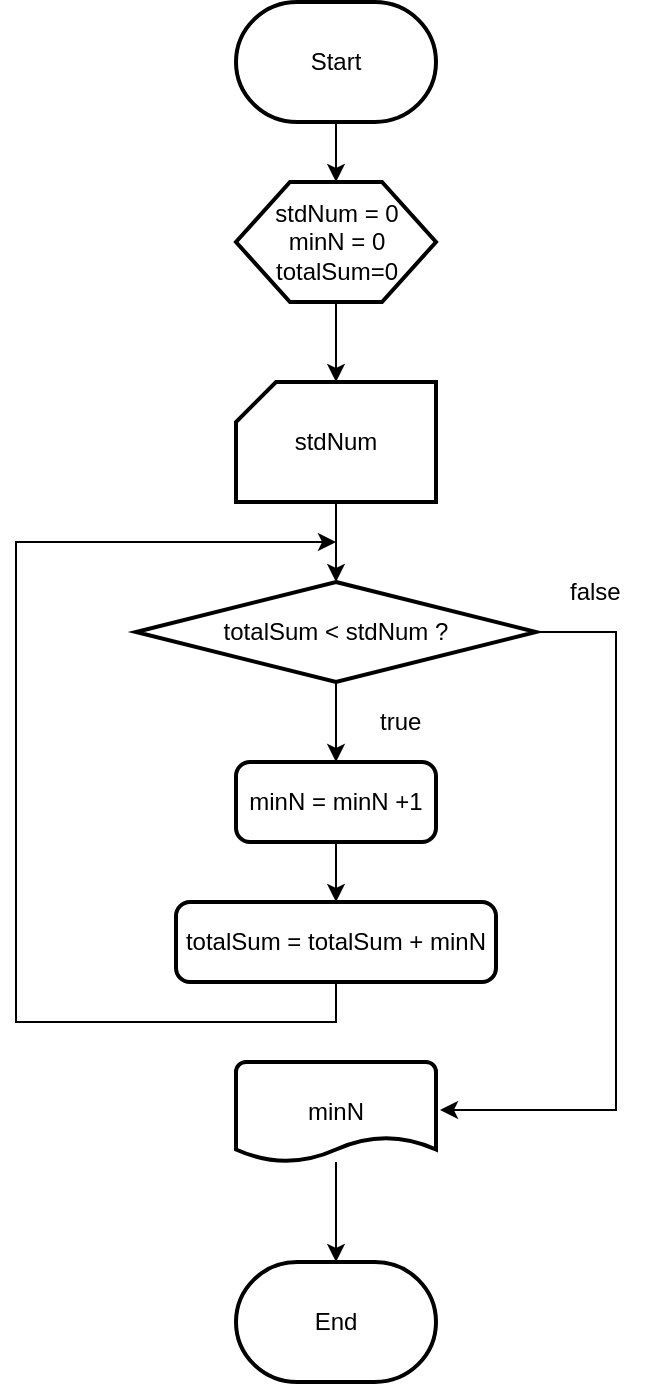 <mxfile version="12.0.2" type="device" pages="1"><diagram id="Pc599Xu5KH4CWp6fJcuE" name="페이지-1"><mxGraphModel dx="1408" dy="748" grid="1" gridSize="10" guides="1" tooltips="1" connect="1" arrows="1" fold="1" page="1" pageScale="1" pageWidth="650" pageHeight="600" math="0" shadow="0"><root><mxCell id="0"/><mxCell id="1" parent="0"/><mxCell id="t7NE8frAIOB3cTsYh2-P-11" value="" style="edgeStyle=orthogonalEdgeStyle;rounded=0;orthogonalLoop=1;jettySize=auto;html=1;fontColor=#000000;" edge="1" parent="1" source="t7NE8frAIOB3cTsYh2-P-2" target="t7NE8frAIOB3cTsYh2-P-4"><mxGeometry relative="1" as="geometry"/></mxCell><mxCell id="t7NE8frAIOB3cTsYh2-P-2" value="Start" style="strokeWidth=2;html=1;shape=mxgraph.flowchart.terminator;whiteSpace=wrap;" vertex="1" parent="1"><mxGeometry x="180" y="20" width="100" height="60" as="geometry"/></mxCell><mxCell id="t7NE8frAIOB3cTsYh2-P-3" value="End" style="strokeWidth=2;html=1;shape=mxgraph.flowchart.terminator;whiteSpace=wrap;" vertex="1" parent="1"><mxGeometry x="180" y="650" width="100" height="60" as="geometry"/></mxCell><mxCell id="t7NE8frAIOB3cTsYh2-P-12" value="" style="edgeStyle=orthogonalEdgeStyle;rounded=0;orthogonalLoop=1;jettySize=auto;html=1;fontColor=#000000;" edge="1" parent="1" source="t7NE8frAIOB3cTsYh2-P-4" target="t7NE8frAIOB3cTsYh2-P-5"><mxGeometry relative="1" as="geometry"/></mxCell><mxCell id="t7NE8frAIOB3cTsYh2-P-4" value="stdNum = 0&lt;br&gt;minN = 0&lt;br&gt;totalSum=0" style="verticalLabelPosition=middle;verticalAlign=middle;html=1;strokeWidth=2;shape=hexagon;perimeter=hexagonPerimeter2;arcSize=6;size=0.27;labelPosition=center;align=center;" vertex="1" parent="1"><mxGeometry x="180" y="110" width="100" height="60" as="geometry"/></mxCell><mxCell id="t7NE8frAIOB3cTsYh2-P-13" value="" style="edgeStyle=orthogonalEdgeStyle;rounded=0;orthogonalLoop=1;jettySize=auto;html=1;fontColor=#000000;" edge="1" parent="1" source="t7NE8frAIOB3cTsYh2-P-5" target="t7NE8frAIOB3cTsYh2-P-6"><mxGeometry relative="1" as="geometry"/></mxCell><mxCell id="t7NE8frAIOB3cTsYh2-P-5" value="stdNum" style="verticalLabelPosition=middle;verticalAlign=middle;html=1;strokeWidth=2;shape=card;whiteSpace=wrap;size=20;arcSize=12;labelPosition=center;align=center;fontColor=#000000;textDirection=ltr;" vertex="1" parent="1"><mxGeometry x="180" y="210" width="100" height="60" as="geometry"/></mxCell><mxCell id="t7NE8frAIOB3cTsYh2-P-8" value="" style="edgeStyle=orthogonalEdgeStyle;rounded=0;orthogonalLoop=1;jettySize=auto;html=1;fontColor=#000000;" edge="1" parent="1" source="t7NE8frAIOB3cTsYh2-P-6" target="t7NE8frAIOB3cTsYh2-P-9"><mxGeometry relative="1" as="geometry"><mxPoint x="240" y="430" as="targetPoint"/></mxGeometry></mxCell><mxCell id="t7NE8frAIOB3cTsYh2-P-23" value="" style="edgeStyle=orthogonalEdgeStyle;rounded=0;orthogonalLoop=1;jettySize=auto;html=1;fontColor=#000000;entryX=1.02;entryY=0.48;entryDx=0;entryDy=0;entryPerimeter=0;" edge="1" parent="1" source="t7NE8frAIOB3cTsYh2-P-6" target="t7NE8frAIOB3cTsYh2-P-24"><mxGeometry relative="1" as="geometry"><mxPoint x="350" y="560" as="targetPoint"/><Array as="points"><mxPoint x="370" y="335"/><mxPoint x="370" y="574"/></Array></mxGeometry></mxCell><mxCell id="t7NE8frAIOB3cTsYh2-P-6" value="totalSum &amp;lt; stdNum ?" style="strokeWidth=2;html=1;shape=mxgraph.flowchart.decision;whiteSpace=wrap;fontColor=#000000;" vertex="1" parent="1"><mxGeometry x="130" y="310" width="200" height="50" as="geometry"/></mxCell><mxCell id="t7NE8frAIOB3cTsYh2-P-17" value="" style="edgeStyle=orthogonalEdgeStyle;rounded=0;orthogonalLoop=1;jettySize=auto;html=1;fontColor=#000000;entryX=0.5;entryY=0;entryDx=0;entryDy=0;" edge="1" parent="1" source="t7NE8frAIOB3cTsYh2-P-9" target="t7NE8frAIOB3cTsYh2-P-10"><mxGeometry relative="1" as="geometry"/></mxCell><mxCell id="t7NE8frAIOB3cTsYh2-P-9" value="minN = minN +1" style="rounded=1;whiteSpace=wrap;html=1;absoluteArcSize=1;arcSize=14;strokeWidth=2;" vertex="1" parent="1"><mxGeometry x="180" y="400" width="100" height="40" as="geometry"/></mxCell><mxCell id="t7NE8frAIOB3cTsYh2-P-19" value="" style="edgeStyle=orthogonalEdgeStyle;rounded=0;orthogonalLoop=1;jettySize=auto;html=1;fontColor=#000000;" edge="1" parent="1" source="t7NE8frAIOB3cTsYh2-P-10"><mxGeometry relative="1" as="geometry"><mxPoint x="230" y="290" as="targetPoint"/><Array as="points"><mxPoint x="230" y="530"/><mxPoint x="70" y="530"/><mxPoint x="70" y="290"/></Array></mxGeometry></mxCell><mxCell id="t7NE8frAIOB3cTsYh2-P-10" value="totalSum = totalSum + minN" style="rounded=1;whiteSpace=wrap;html=1;absoluteArcSize=1;arcSize=14;strokeWidth=2;" vertex="1" parent="1"><mxGeometry x="150" y="470" width="160" height="40" as="geometry"/></mxCell><mxCell id="t7NE8frAIOB3cTsYh2-P-20" value="true" style="text;html=1;resizable=0;points=[];autosize=1;align=left;verticalAlign=top;spacingTop=-4;fontColor=#000000;" vertex="1" parent="1"><mxGeometry x="250" y="370" width="40" height="20" as="geometry"/></mxCell><mxCell id="t7NE8frAIOB3cTsYh2-P-26" value="" style="edgeStyle=orthogonalEdgeStyle;rounded=0;orthogonalLoop=1;jettySize=auto;html=1;fontColor=#000000;" edge="1" parent="1" source="t7NE8frAIOB3cTsYh2-P-24" target="t7NE8frAIOB3cTsYh2-P-3"><mxGeometry relative="1" as="geometry"/></mxCell><mxCell id="t7NE8frAIOB3cTsYh2-P-24" value="minN" style="strokeWidth=2;html=1;shape=mxgraph.flowchart.document2;whiteSpace=wrap;size=0.25;fontColor=#000000;" vertex="1" parent="1"><mxGeometry x="180" y="550" width="100" height="50" as="geometry"/></mxCell><mxCell id="t7NE8frAIOB3cTsYh2-P-25" value="false" style="text;html=1;resizable=0;points=[];autosize=1;align=left;verticalAlign=top;spacingTop=-4;fontColor=#000000;" vertex="1" parent="1"><mxGeometry x="345" y="305" width="40" height="20" as="geometry"/></mxCell></root></mxGraphModel></diagram></mxfile>